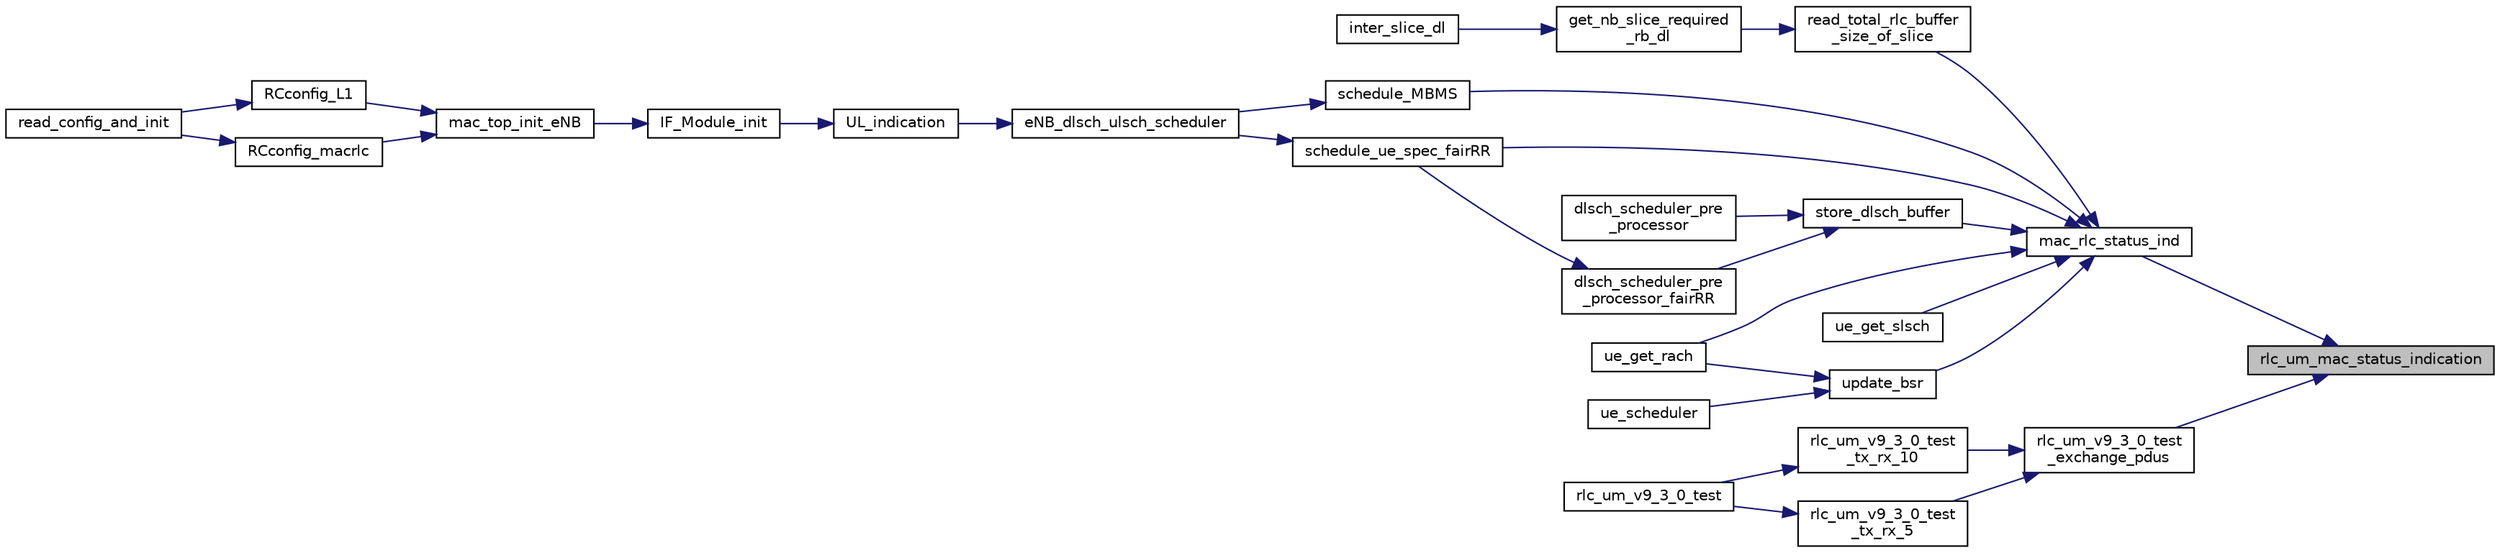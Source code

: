 digraph "rlc_um_mac_status_indication"
{
 // LATEX_PDF_SIZE
  edge [fontname="Helvetica",fontsize="10",labelfontname="Helvetica",labelfontsize="10"];
  node [fontname="Helvetica",fontsize="10",shape=record];
  rankdir="RL";
  Node1 [label="rlc_um_mac_status_indication",height=0.2,width=0.4,color="black", fillcolor="grey75", style="filled", fontcolor="black",tooltip=" "];
  Node1 -> Node2 [dir="back",color="midnightblue",fontsize="10",style="solid",fontname="Helvetica"];
  Node2 [label="mac_rlc_status_ind",height=0.2,width=0.4,color="black", fillcolor="white", style="filled",URL="$group__em.html#gab02bd6cca3f46350ea44e5afbd3282da",tooltip=" "];
  Node2 -> Node3 [dir="back",color="midnightblue",fontsize="10",style="solid",fontname="Helvetica"];
  Node3 [label="read_total_rlc_buffer\l_size_of_slice",height=0.2,width=0.4,color="black", fillcolor="white", style="filled",URL="$group____mac.html#ga7984896dd11353129bd518c522a96be8",tooltip="本函式是協助get_nb_slice_required_rb_dl(）取得RLC buffer status 的函式."];
  Node3 -> Node4 [dir="back",color="midnightblue",fontsize="10",style="solid",fontname="Helvetica"];
  Node4 [label="get_nb_slice_required\l_rb_dl",height=0.2,width=0.4,color="black", fillcolor="white", style="filled",URL="$group____mac.html#ga275c4da83e0965d111702c9880a8db4e",tooltip="本函式負責讀取各UE的RLC buffer status（unit: byte），並轉換成rb數量存入slice_required_rb，因此輸出結果會得到該slice在那個scheduling sub..."];
  Node4 -> Node5 [dir="back",color="midnightblue",fontsize="10",style="solid",fontname="Helvetica"];
  Node5 [label="inter_slice_dl",height=0.2,width=0.4,color="black", fillcolor="white", style="filled",URL="$group____mac.html#ga7ab2acef126a7e073a41b9be6f80ae1d",tooltip="這是本論文最重要的函式之一，負責處理downlink 的slice isolation和resource sharing 的運算處理。"];
  Node2 -> Node6 [dir="back",color="midnightblue",fontsize="10",style="solid",fontname="Helvetica"];
  Node6 [label="schedule_MBMS",height=0.2,width=0.4,color="black", fillcolor="white", style="filled",URL="$group____mac.html#ga467b6d5c32d1607f95d4da25b18601ad",tooltip="MBMS scheduling: Checking the position for MBSFN subframes. Create MSI, transfer MCCH from RRC to MAC..."];
  Node6 -> Node7 [dir="back",color="midnightblue",fontsize="10",style="solid",fontname="Helvetica"];
  Node7 [label="eNB_dlsch_ulsch_scheduler",height=0.2,width=0.4,color="black", fillcolor="white", style="filled",URL="$group____mac.html#ga2a3ebd99050898af5b0f5ff9c9785897",tooltip=" "];
  Node7 -> Node8 [dir="back",color="midnightblue",fontsize="10",style="solid",fontname="Helvetica"];
  Node8 [label="UL_indication",height=0.2,width=0.4,color="black", fillcolor="white", style="filled",URL="$IF__Module_8h.html#a0e2ef22a02b2c6683ab06f6d53f92e4d",tooltip=" "];
  Node8 -> Node9 [dir="back",color="midnightblue",fontsize="10",style="solid",fontname="Helvetica"];
  Node9 [label="IF_Module_init",height=0.2,width=0.4,color="black", fillcolor="white", style="filled",URL="$IF__Module_8h.html#a889f718a2d163ae240f8aa0732d35a81",tooltip=" "];
  Node9 -> Node10 [dir="back",color="midnightblue",fontsize="10",style="solid",fontname="Helvetica"];
  Node10 [label="mac_top_init_eNB",height=0.2,width=0.4,color="black", fillcolor="white", style="filled",URL="$group____mac.html#ga7b366a80fdb7f92ef5b4418560f2c330",tooltip=" "];
  Node10 -> Node11 [dir="back",color="midnightblue",fontsize="10",style="solid",fontname="Helvetica"];
  Node11 [label="RCconfig_L1",height=0.2,width=0.4,color="black", fillcolor="white", style="filled",URL="$group____enb__app.html#gaf0a0b784f891b689029fdac80981bb48",tooltip=" "];
  Node11 -> Node12 [dir="back",color="midnightblue",fontsize="10",style="solid",fontname="Helvetica"];
  Node12 [label="read_config_and_init",height=0.2,width=0.4,color="black", fillcolor="white", style="filled",URL="$group____enb__app.html#gafd8182cd803334f6a7df61898dc81389",tooltip=" "];
  Node10 -> Node13 [dir="back",color="midnightblue",fontsize="10",style="solid",fontname="Helvetica"];
  Node13 [label="RCconfig_macrlc",height=0.2,width=0.4,color="black", fillcolor="white", style="filled",URL="$group____enb__app.html#gad938d81629b25898f7beb6f9c854846b",tooltip=" "];
  Node13 -> Node12 [dir="back",color="midnightblue",fontsize="10",style="solid",fontname="Helvetica"];
  Node2 -> Node14 [dir="back",color="midnightblue",fontsize="10",style="solid",fontname="Helvetica"];
  Node14 [label="schedule_ue_spec_fairRR",height=0.2,width=0.4,color="black", fillcolor="white", style="filled",URL="$eNB__scheduler__fairRR_8h.html#a7cb0cf3bc998bebe482e86b52503abb1",tooltip=" "];
  Node14 -> Node7 [dir="back",color="midnightblue",fontsize="10",style="solid",fontname="Helvetica"];
  Node2 -> Node15 [dir="back",color="midnightblue",fontsize="10",style="solid",fontname="Helvetica"];
  Node15 [label="store_dlsch_buffer",height=0.2,width=0.4,color="black", fillcolor="white", style="filled",URL="$group____mac.html#ga3884fec2a5a6031fa8bf50e8030e2b44",tooltip=" "];
  Node15 -> Node16 [dir="back",color="midnightblue",fontsize="10",style="solid",fontname="Helvetica"];
  Node16 [label="dlsch_scheduler_pre\l_processor",height=0.2,width=0.4,color="black", fillcolor="white", style="filled",URL="$group____mac.html#gabd5df338fec1a4a9267ab153e6b357fc",tooltip=" "];
  Node15 -> Node17 [dir="back",color="midnightblue",fontsize="10",style="solid",fontname="Helvetica"];
  Node17 [label="dlsch_scheduler_pre\l_processor_fairRR",height=0.2,width=0.4,color="black", fillcolor="white", style="filled",URL="$eNB__scheduler__fairRR_8h.html#a7da6f349ceb5e7c4aaa672b485af4c57",tooltip=" "];
  Node17 -> Node14 [dir="back",color="midnightblue",fontsize="10",style="solid",fontname="Helvetica"];
  Node2 -> Node18 [dir="back",color="midnightblue",fontsize="10",style="solid",fontname="Helvetica"];
  Node18 [label="ue_get_rach",height=0.2,width=0.4,color="black", fillcolor="white", style="filled",URL="$group____mac.html#ga5918f5763e3fe4a86e844e6da5feb5f2",tooltip=" "];
  Node2 -> Node19 [dir="back",color="midnightblue",fontsize="10",style="solid",fontname="Helvetica"];
  Node19 [label="ue_get_slsch",height=0.2,width=0.4,color="black", fillcolor="white", style="filled",URL="$group____mac.html#ga6278262c8c981b951a38a0febe3f9cf6",tooltip=" "];
  Node2 -> Node20 [dir="back",color="midnightblue",fontsize="10",style="solid",fontname="Helvetica"];
  Node20 [label="update_bsr",height=0.2,width=0.4,color="black", fillcolor="white", style="filled",URL="$group____mac.html#gaddd0ec59a529e99f88eeb2d10e4278a9",tooltip=" "];
  Node20 -> Node18 [dir="back",color="midnightblue",fontsize="10",style="solid",fontname="Helvetica"];
  Node20 -> Node21 [dir="back",color="midnightblue",fontsize="10",style="solid",fontname="Helvetica"];
  Node21 [label="ue_scheduler",height=0.2,width=0.4,color="black", fillcolor="white", style="filled",URL="$group____mac.html#ga338746ce34cc27a9ea8740e2672f3aa9",tooltip=" "];
  Node1 -> Node22 [dir="back",color="midnightblue",fontsize="10",style="solid",fontname="Helvetica"];
  Node22 [label="rlc_um_v9_3_0_test\l_exchange_pdus",height=0.2,width=0.4,color="black", fillcolor="white", style="filled",URL="$rlc__um__test_8h.html#a456d78ee25e8b512545a09e9e931ce5d",tooltip=" "];
  Node22 -> Node23 [dir="back",color="midnightblue",fontsize="10",style="solid",fontname="Helvetica"];
  Node23 [label="rlc_um_v9_3_0_test\l_tx_rx_10",height=0.2,width=0.4,color="black", fillcolor="white", style="filled",URL="$rlc__um__test_8h.html#a01aa36bf4ef5ed4eb2c7fdae1dc3a683",tooltip=" "];
  Node23 -> Node24 [dir="back",color="midnightblue",fontsize="10",style="solid",fontname="Helvetica"];
  Node24 [label="rlc_um_v9_3_0_test",height=0.2,width=0.4,color="black", fillcolor="white", style="filled",URL="$rlc__um__test_8h.html#ac470ed945bfea6014ebe934260ac57a5",tooltip=" "];
  Node22 -> Node25 [dir="back",color="midnightblue",fontsize="10",style="solid",fontname="Helvetica"];
  Node25 [label="rlc_um_v9_3_0_test\l_tx_rx_5",height=0.2,width=0.4,color="black", fillcolor="white", style="filled",URL="$rlc__um__test_8h.html#a96169136340941ad15592dfea10ee34f",tooltip=" "];
  Node25 -> Node24 [dir="back",color="midnightblue",fontsize="10",style="solid",fontname="Helvetica"];
}
